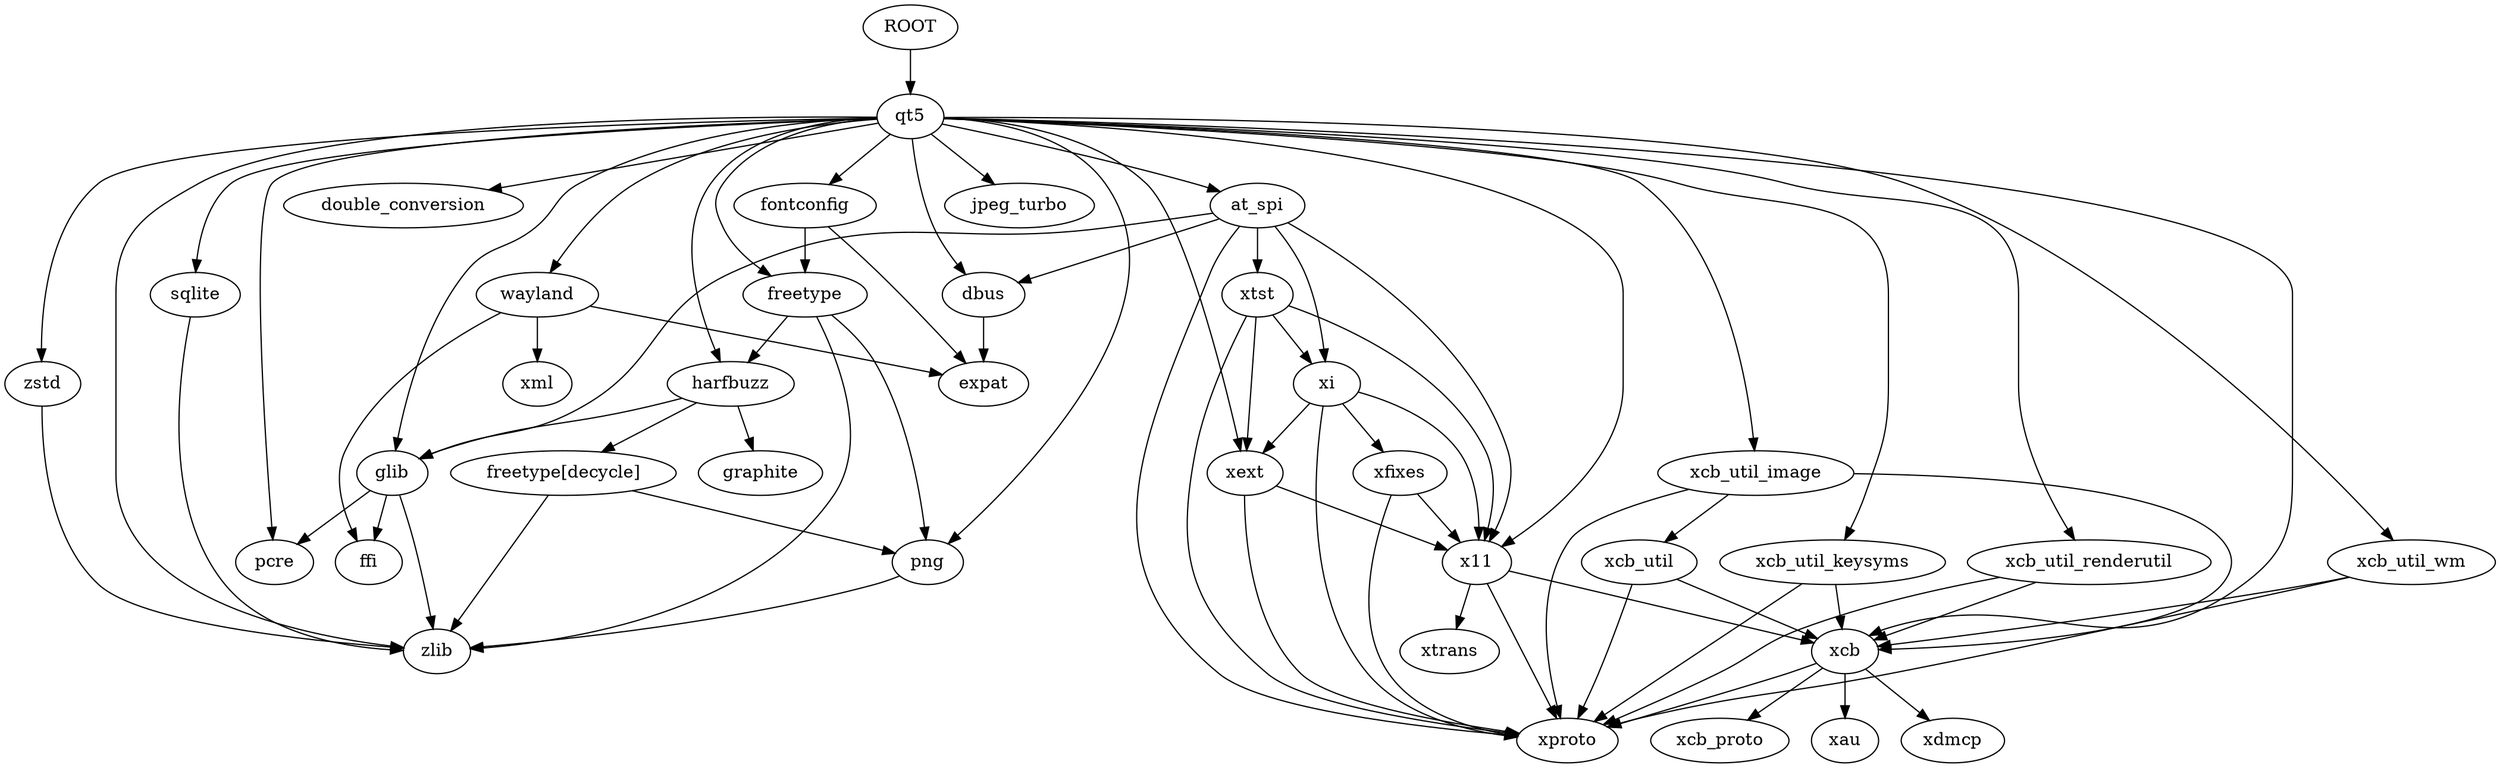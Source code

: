 digraph {
  ROOT -> { qt5 };
  at_spi -> { dbus, glib, x11, xi, xtst, xproto };
  dbus -> { expat };
  double_conversion;
  expat;
  ffi;
  fontconfig -> { expat, freetype };
  freetype -> { harfbuzz, png, zlib };
  glib -> { ffi, pcre, zlib };
  harfbuzz -> { "freetype[decycle]", glib, graphite };
  "freetype[decycle]" -> { png, zlib };
  png -> { zlib };
  qt5 -> { dbus, double_conversion, at_spi, fontconfig, freetype, glib, harfbuzz, jpeg_turbo, pcre, png, sqlite, wayland, x11, xcb, xcb_util_image, xcb_util_keysyms, xcb_util_renderutil, xcb_util_wm, xext, zlib, zstd };
  sqlite -> { zlib };
  wayland -> { expat, ffi, xml };
  x11 -> { xcb, xproto, xtrans };
  xcb -> { xau, xdmcp, xcb_proto, xproto };
  xcb_util -> { xcb, xproto };
  xcb_util_image -> { xcb, xcb_util, xproto };
  xcb_util_keysyms -> { xcb, xproto };
  xcb_util_renderutil -> { xcb, xproto };
  xcb_util_wm -> { xcb, xproto };
  xext -> { x11, xproto };
  xfixes -> { x11, xproto };
  xi -> { x11, xext, xfixes, xproto };
  xproto;
  xtrans;
  xtst -> { x11, xext, xi, xproto };
  zlib;
  zstd -> { zlib };
}

